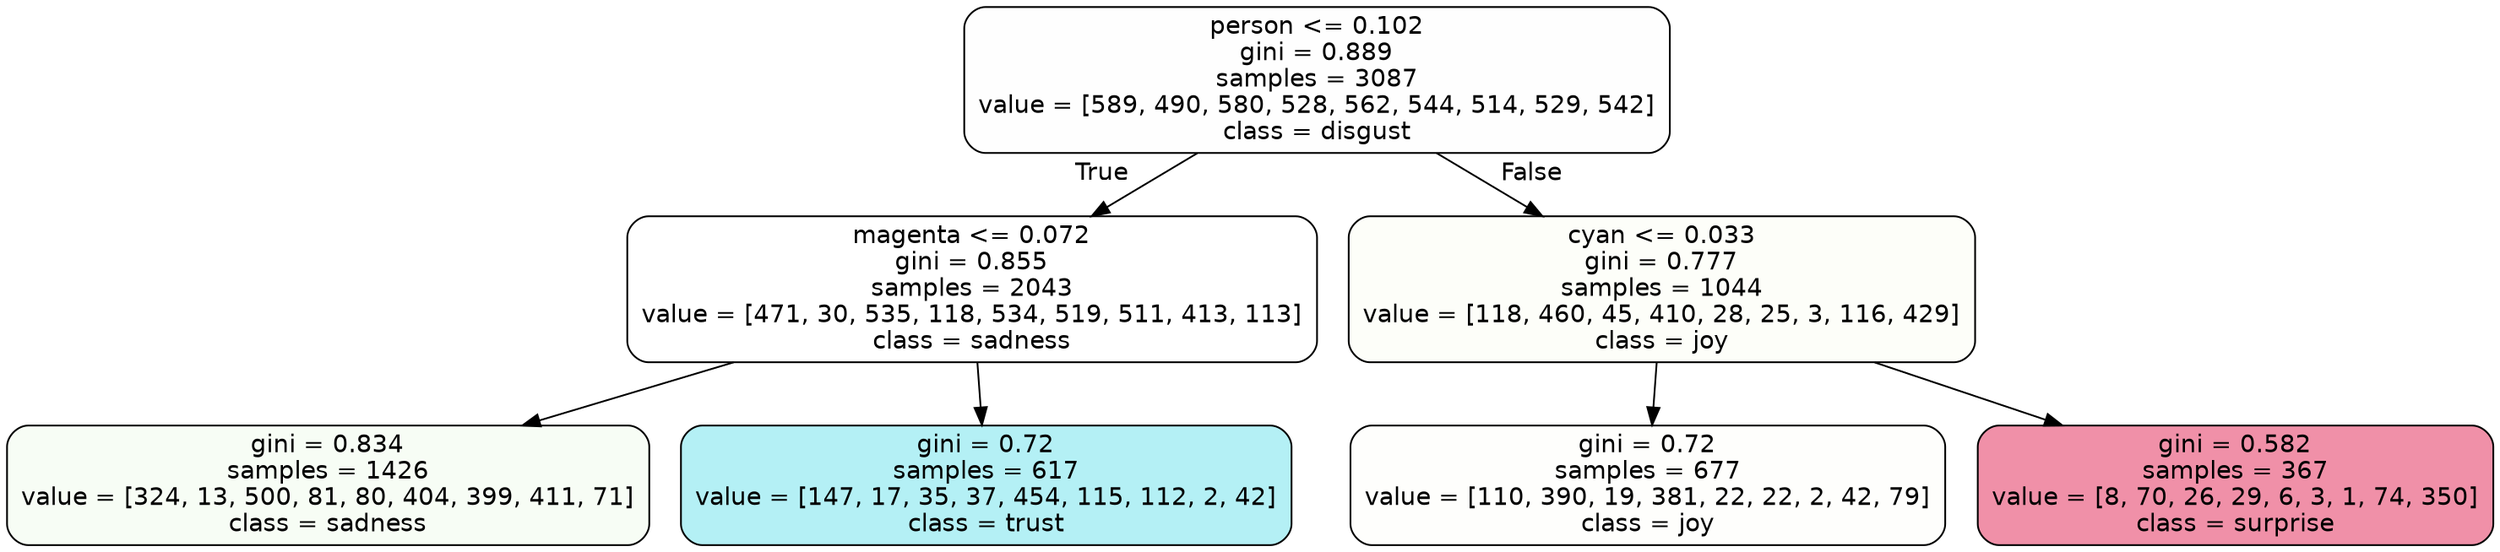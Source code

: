 digraph Tree {
node [shape=box, style="filled, rounded", color="black", fontname=helvetica] ;
edge [fontname=helvetica] ;
0 [label="person <= 0.102\ngini = 0.889\nsamples = 3087\nvalue = [589, 490, 580, 528, 562, 544, 514, 529, 542]\nclass = disgust", fillcolor="#e5813901"] ;
1 [label="magenta <= 0.072\ngini = 0.855\nsamples = 2043\nvalue = [471, 30, 535, 118, 534, 519, 511, 413, 113]\nclass = sadness", fillcolor="#64e53900"] ;
0 -> 1 [labeldistance=2.5, labelangle=45, headlabel="True"] ;
2 [label="gini = 0.834\nsamples = 1426\nvalue = [324, 13, 500, 81, 80, 404, 399, 411, 71]\nclass = sadness", fillcolor="#64e5390c"] ;
1 -> 2 ;
3 [label="gini = 0.72\nsamples = 617\nvalue = [147, 17, 35, 37, 454, 115, 112, 2, 42]\nclass = trust", fillcolor="#39d7e560"] ;
1 -> 3 ;
4 [label="cyan <= 0.033\ngini = 0.777\nsamples = 1044\nvalue = [118, 460, 45, 410, 28, 25, 3, 116, 429]\nclass = joy", fillcolor="#d7e53907"] ;
0 -> 4 [labeldistance=2.5, labelangle=-45, headlabel="False"] ;
5 [label="gini = 0.72\nsamples = 677\nvalue = [110, 390, 19, 381, 22, 22, 2, 42, 79]\nclass = joy", fillcolor="#d7e53903"] ;
4 -> 5 ;
6 [label="gini = 0.582\nsamples = 367\nvalue = [8, 70, 26, 29, 6, 3, 1, 74, 350]\nclass = surprise", fillcolor="#e539648f"] ;
4 -> 6 ;
}